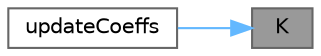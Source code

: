 digraph "K"
{
 // LATEX_PDF_SIZE
  bgcolor="transparent";
  edge [fontname=Helvetica,fontsize=10,labelfontname=Helvetica,labelfontsize=10];
  node [fontname=Helvetica,fontsize=10,shape=box,height=0.2,width=0.4];
  rankdir="RL";
  Node1 [id="Node000001",label="K",height=0.2,width=0.4,color="gray40", fillcolor="grey60", style="filled", fontcolor="black",tooltip=" "];
  Node1 -> Node2 [id="edge1_Node000001_Node000002",dir="back",color="steelblue1",style="solid",tooltip=" "];
  Node2 [id="Node000002",label="updateCoeffs",height=0.2,width=0.4,color="grey40", fillcolor="white", style="filled",URL="$classFoam_1_1filmPyrolysisRadiativeCoupledMixedFvPatchScalarField.html#a7e24eafac629d3733181cd942d4c902f",tooltip=" "];
}
